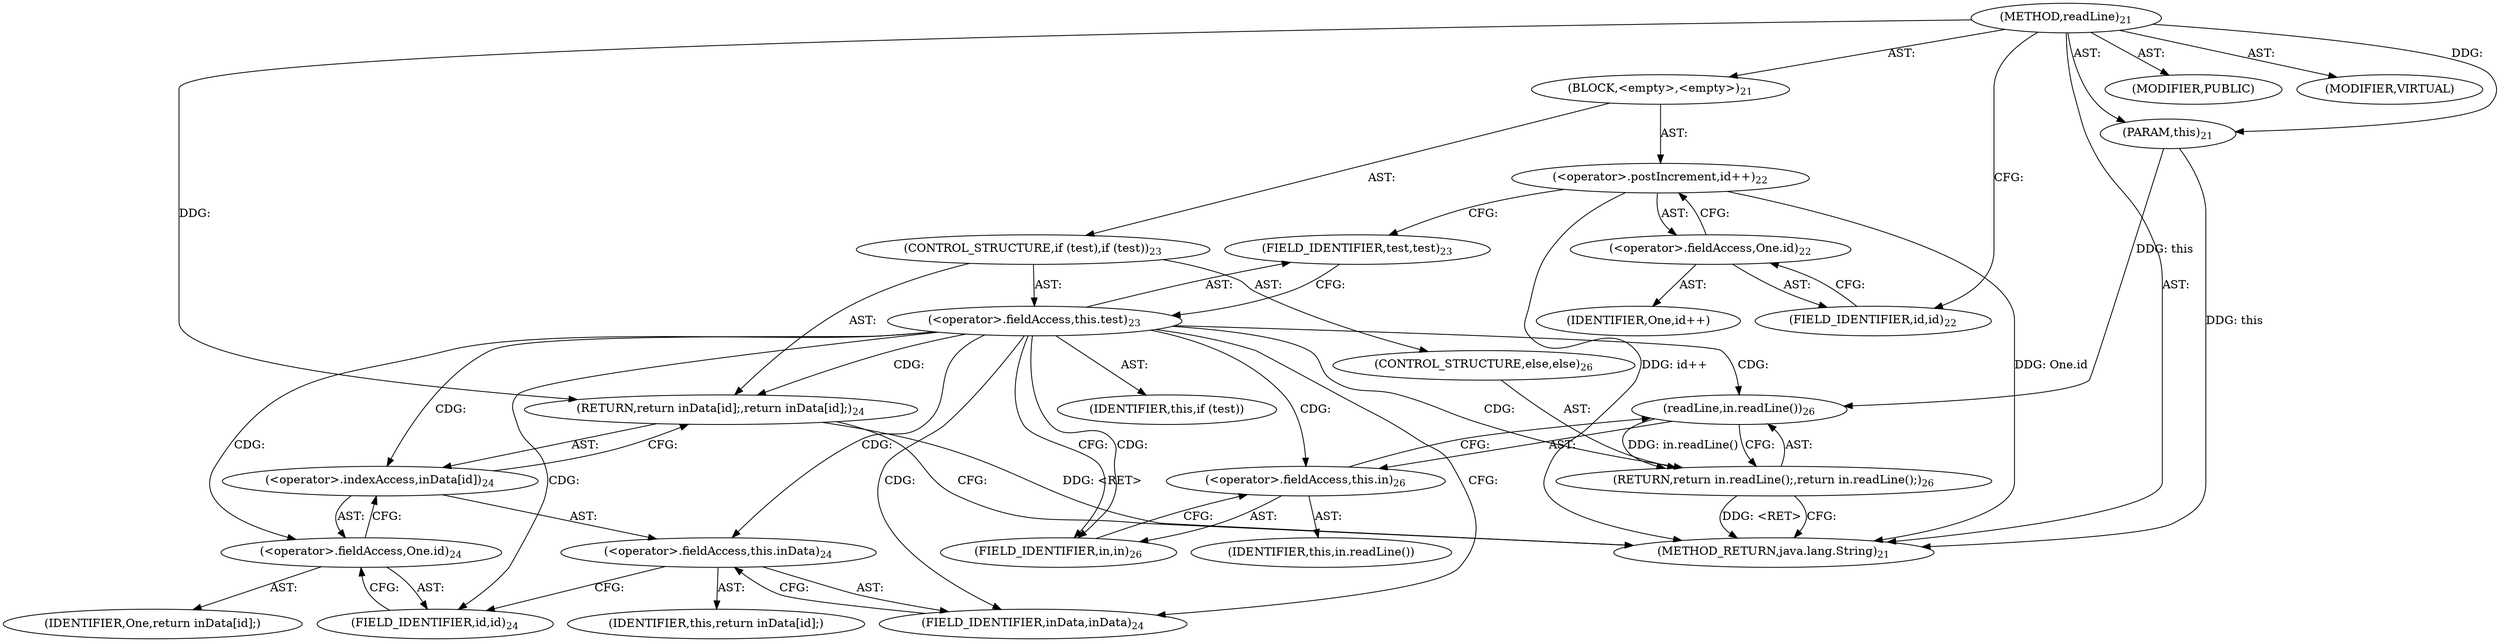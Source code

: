 digraph "readLine" {  
"30" [label = <(METHOD,readLine)<SUB>21</SUB>> ]
"31" [label = <(PARAM,this)<SUB>21</SUB>> ]
"32" [label = <(BLOCK,&lt;empty&gt;,&lt;empty&gt;)<SUB>21</SUB>> ]
"33" [label = <(&lt;operator&gt;.postIncrement,id++)<SUB>22</SUB>> ]
"34" [label = <(&lt;operator&gt;.fieldAccess,One.id)<SUB>22</SUB>> ]
"35" [label = <(IDENTIFIER,One,id++)> ]
"36" [label = <(FIELD_IDENTIFIER,id,id)<SUB>22</SUB>> ]
"37" [label = <(CONTROL_STRUCTURE,if (test),if (test))<SUB>23</SUB>> ]
"38" [label = <(&lt;operator&gt;.fieldAccess,this.test)<SUB>23</SUB>> ]
"39" [label = <(IDENTIFIER,this,if (test))> ]
"40" [label = <(FIELD_IDENTIFIER,test,test)<SUB>23</SUB>> ]
"41" [label = <(RETURN,return inData[id];,return inData[id];)<SUB>24</SUB>> ]
"42" [label = <(&lt;operator&gt;.indexAccess,inData[id])<SUB>24</SUB>> ]
"43" [label = <(&lt;operator&gt;.fieldAccess,this.inData)<SUB>24</SUB>> ]
"44" [label = <(IDENTIFIER,this,return inData[id];)> ]
"45" [label = <(FIELD_IDENTIFIER,inData,inData)<SUB>24</SUB>> ]
"46" [label = <(&lt;operator&gt;.fieldAccess,One.id)<SUB>24</SUB>> ]
"47" [label = <(IDENTIFIER,One,return inData[id];)> ]
"48" [label = <(FIELD_IDENTIFIER,id,id)<SUB>24</SUB>> ]
"49" [label = <(CONTROL_STRUCTURE,else,else)<SUB>26</SUB>> ]
"50" [label = <(RETURN,return in.readLine();,return in.readLine();)<SUB>26</SUB>> ]
"51" [label = <(readLine,in.readLine())<SUB>26</SUB>> ]
"52" [label = <(&lt;operator&gt;.fieldAccess,this.in)<SUB>26</SUB>> ]
"53" [label = <(IDENTIFIER,this,in.readLine())> ]
"54" [label = <(FIELD_IDENTIFIER,in,in)<SUB>26</SUB>> ]
"55" [label = <(MODIFIER,PUBLIC)> ]
"56" [label = <(MODIFIER,VIRTUAL)> ]
"57" [label = <(METHOD_RETURN,java.lang.String)<SUB>21</SUB>> ]
  "30" -> "31"  [ label = "AST: "] 
  "30" -> "32"  [ label = "AST: "] 
  "30" -> "55"  [ label = "AST: "] 
  "30" -> "56"  [ label = "AST: "] 
  "30" -> "57"  [ label = "AST: "] 
  "32" -> "33"  [ label = "AST: "] 
  "32" -> "37"  [ label = "AST: "] 
  "33" -> "34"  [ label = "AST: "] 
  "34" -> "35"  [ label = "AST: "] 
  "34" -> "36"  [ label = "AST: "] 
  "37" -> "38"  [ label = "AST: "] 
  "37" -> "41"  [ label = "AST: "] 
  "37" -> "49"  [ label = "AST: "] 
  "38" -> "39"  [ label = "AST: "] 
  "38" -> "40"  [ label = "AST: "] 
  "41" -> "42"  [ label = "AST: "] 
  "42" -> "43"  [ label = "AST: "] 
  "42" -> "46"  [ label = "AST: "] 
  "43" -> "44"  [ label = "AST: "] 
  "43" -> "45"  [ label = "AST: "] 
  "46" -> "47"  [ label = "AST: "] 
  "46" -> "48"  [ label = "AST: "] 
  "49" -> "50"  [ label = "AST: "] 
  "50" -> "51"  [ label = "AST: "] 
  "51" -> "52"  [ label = "AST: "] 
  "52" -> "53"  [ label = "AST: "] 
  "52" -> "54"  [ label = "AST: "] 
  "33" -> "40"  [ label = "CFG: "] 
  "34" -> "33"  [ label = "CFG: "] 
  "38" -> "45"  [ label = "CFG: "] 
  "38" -> "54"  [ label = "CFG: "] 
  "41" -> "57"  [ label = "CFG: "] 
  "36" -> "34"  [ label = "CFG: "] 
  "40" -> "38"  [ label = "CFG: "] 
  "42" -> "41"  [ label = "CFG: "] 
  "50" -> "57"  [ label = "CFG: "] 
  "43" -> "48"  [ label = "CFG: "] 
  "46" -> "42"  [ label = "CFG: "] 
  "51" -> "50"  [ label = "CFG: "] 
  "45" -> "43"  [ label = "CFG: "] 
  "48" -> "46"  [ label = "CFG: "] 
  "52" -> "51"  [ label = "CFG: "] 
  "54" -> "52"  [ label = "CFG: "] 
  "30" -> "36"  [ label = "CFG: "] 
  "41" -> "57"  [ label = "DDG: &lt;RET&gt;"] 
  "50" -> "57"  [ label = "DDG: &lt;RET&gt;"] 
  "31" -> "57"  [ label = "DDG: this"] 
  "33" -> "57"  [ label = "DDG: One.id"] 
  "33" -> "57"  [ label = "DDG: id++"] 
  "30" -> "31"  [ label = "DDG: "] 
  "30" -> "41"  [ label = "DDG: "] 
  "51" -> "50"  [ label = "DDG: in.readLine()"] 
  "31" -> "51"  [ label = "DDG: this"] 
  "38" -> "48"  [ label = "CDG: "] 
  "38" -> "50"  [ label = "CDG: "] 
  "38" -> "42"  [ label = "CDG: "] 
  "38" -> "51"  [ label = "CDG: "] 
  "38" -> "52"  [ label = "CDG: "] 
  "38" -> "46"  [ label = "CDG: "] 
  "38" -> "41"  [ label = "CDG: "] 
  "38" -> "54"  [ label = "CDG: "] 
  "38" -> "45"  [ label = "CDG: "] 
  "38" -> "43"  [ label = "CDG: "] 
}
